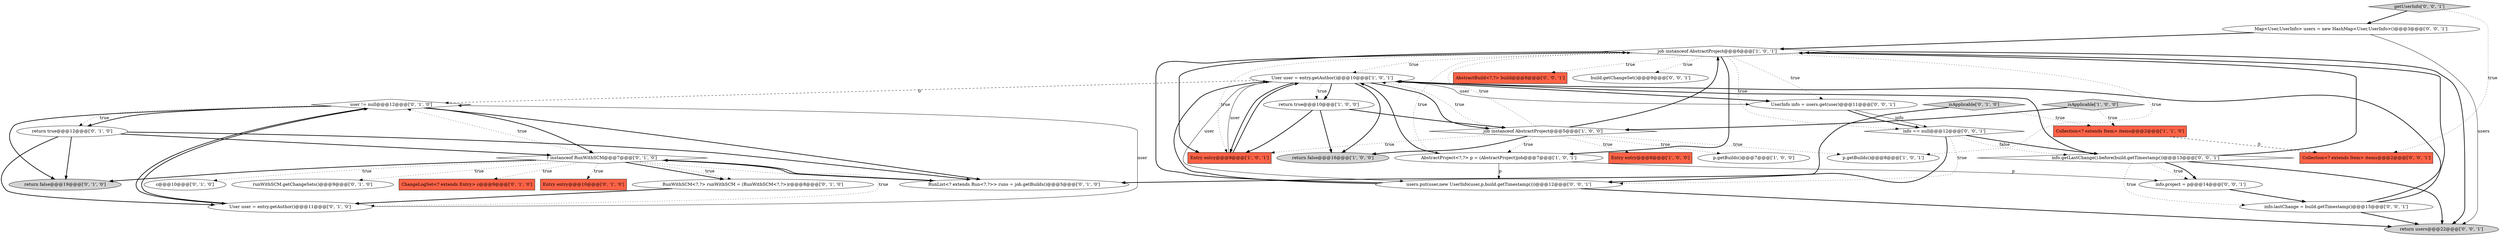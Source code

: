 digraph {
29 [style = filled, label = "return users@@@22@@@['0', '0', '1']", fillcolor = lightgray, shape = ellipse image = "AAA0AAABBB3BBB"];
27 [style = filled, label = "info.project = p@@@14@@@['0', '0', '1']", fillcolor = white, shape = ellipse image = "AAA0AAABBB3BBB"];
17 [style = filled, label = "User user = entry.getAuthor()@@@11@@@['0', '1', '0']", fillcolor = white, shape = ellipse image = "AAA0AAABBB2BBB"];
5 [style = filled, label = "job instanceof AbstractProject@@@6@@@['1', '0', '1']", fillcolor = white, shape = diamond image = "AAA0AAABBB1BBB"];
12 [style = filled, label = "return true@@@12@@@['0', '1', '0']", fillcolor = white, shape = ellipse image = "AAA0AAABBB2BBB"];
18 [style = filled, label = "runWithSCM.getChangeSets()@@@9@@@['0', '1', '0']", fillcolor = white, shape = ellipse image = "AAA0AAABBB2BBB"];
2 [style = filled, label = "return true@@@10@@@['1', '0', '0']", fillcolor = white, shape = ellipse image = "AAA0AAABBB1BBB"];
8 [style = filled, label = "User user = entry.getAuthor()@@@10@@@['1', '0', '1']", fillcolor = white, shape = ellipse image = "AAA0AAABBB1BBB"];
23 [style = filled, label = "ChangeLogSet<? extends Entry> c@@@9@@@['0', '1', '0']", fillcolor = tomato, shape = box image = "AAA1AAABBB2BBB"];
10 [style = filled, label = "Collection<? extends Item> items@@@2@@@['1', '1', '0']", fillcolor = tomato, shape = box image = "AAA0AAABBB1BBB"];
1 [style = filled, label = "isApplicable['1', '0', '0']", fillcolor = lightgray, shape = diamond image = "AAA0AAABBB1BBB"];
28 [style = filled, label = "AbstractBuild<?,?> build@@@8@@@['0', '0', '1']", fillcolor = tomato, shape = box image = "AAA0AAABBB3BBB"];
34 [style = filled, label = "info.getLastChange().before(build.getTimestamp())@@@13@@@['0', '0', '1']", fillcolor = white, shape = diamond image = "AAA0AAABBB3BBB"];
6 [style = filled, label = "p.getBuilds()@@@7@@@['1', '0', '0']", fillcolor = white, shape = ellipse image = "AAA0AAABBB1BBB"];
31 [style = filled, label = "Collection<? extends Item> items@@@2@@@['0', '0', '1']", fillcolor = tomato, shape = box image = "AAA0AAABBB3BBB"];
32 [style = filled, label = "info == null@@@12@@@['0', '0', '1']", fillcolor = white, shape = diamond image = "AAA0AAABBB3BBB"];
14 [style = filled, label = "isApplicable['0', '1', '0']", fillcolor = lightgray, shape = diamond image = "AAA0AAABBB2BBB"];
3 [style = filled, label = "job instanceof AbstractProject@@@5@@@['1', '0', '0']", fillcolor = white, shape = diamond image = "AAA0AAABBB1BBB"];
26 [style = filled, label = "info.lastChange = build.getTimestamp()@@@15@@@['0', '0', '1']", fillcolor = white, shape = ellipse image = "AAA0AAABBB3BBB"];
11 [style = filled, label = "return false@@@16@@@['1', '0', '0']", fillcolor = lightgray, shape = ellipse image = "AAA0AAABBB1BBB"];
35 [style = filled, label = "build.getChangeSet()@@@9@@@['0', '0', '1']", fillcolor = white, shape = ellipse image = "AAA0AAABBB3BBB"];
25 [style = filled, label = "getUserInfo['0', '0', '1']", fillcolor = lightgray, shape = diamond image = "AAA0AAABBB3BBB"];
33 [style = filled, label = "UserInfo info = users.get(user)@@@11@@@['0', '0', '1']", fillcolor = white, shape = ellipse image = "AAA0AAABBB3BBB"];
16 [style = filled, label = "return false@@@19@@@['0', '1', '0']", fillcolor = lightgray, shape = ellipse image = "AAA0AAABBB2BBB"];
22 [style = filled, label = "RunWithSCM<?,?> runWithSCM = (RunWithSCM<?,?>)r@@@8@@@['0', '1', '0']", fillcolor = white, shape = ellipse image = "AAA0AAABBB2BBB"];
19 [style = filled, label = "Entry entry@@@10@@@['0', '1', '0']", fillcolor = tomato, shape = box image = "AAA0AAABBB2BBB"];
4 [style = filled, label = "Entry entry@@@9@@@['1', '0', '1']", fillcolor = tomato, shape = box image = "AAA0AAABBB1BBB"];
21 [style = filled, label = "r instanceof RunWithSCM@@@7@@@['0', '1', '0']", fillcolor = white, shape = diamond image = "AAA0AAABBB2BBB"];
30 [style = filled, label = "users.put(user,new UserInfo(user,p,build.getTimestamp()))@@@12@@@['0', '0', '1']", fillcolor = white, shape = ellipse image = "AAA0AAABBB3BBB"];
13 [style = filled, label = "user != null@@@12@@@['0', '1', '0']", fillcolor = white, shape = diamond image = "AAA1AAABBB2BBB"];
7 [style = filled, label = "p.getBuilds()@@@8@@@['1', '0', '1']", fillcolor = white, shape = ellipse image = "AAA0AAABBB1BBB"];
9 [style = filled, label = "AbstractProject<?,?> p = (AbstractProject)job@@@7@@@['1', '0', '1']", fillcolor = white, shape = ellipse image = "AAA0AAABBB1BBB"];
24 [style = filled, label = "Map<User,UserInfo> users = new HashMap<User,UserInfo>()@@@3@@@['0', '0', '1']", fillcolor = white, shape = ellipse image = "AAA0AAABBB3BBB"];
20 [style = filled, label = "c@@@10@@@['0', '1', '0']", fillcolor = white, shape = ellipse image = "AAA1AAABBB2BBB"];
0 [style = filled, label = "Entry entry@@@8@@@['1', '0', '0']", fillcolor = tomato, shape = box image = "AAA0AAABBB1BBB"];
15 [style = filled, label = "RunList<? extends Run<?,?>> runs = job.getBuilds()@@@5@@@['0', '1', '0']", fillcolor = white, shape = ellipse image = "AAA0AAABBB2BBB"];
5->8 [style = dotted, label="true"];
8->30 [style = solid, label="user"];
2->4 [style = bold, label=""];
21->22 [style = bold, label=""];
8->13 [style = dashed, label="0"];
21->22 [style = dotted, label="true"];
5->4 [style = dotted, label="true"];
32->30 [style = dotted, label="true"];
4->8 [style = bold, label=""];
33->32 [style = bold, label=""];
12->16 [style = bold, label=""];
13->12 [style = bold, label=""];
17->13 [style = bold, label=""];
33->32 [style = solid, label="info"];
3->6 [style = dotted, label="true"];
5->29 [style = bold, label=""];
34->29 [style = bold, label=""];
24->5 [style = bold, label=""];
13->12 [style = dotted, label="true"];
5->32 [style = dotted, label="true"];
34->26 [style = dotted, label="true"];
9->30 [style = solid, label="p"];
21->18 [style = dotted, label="true"];
5->9 [style = dotted, label="true"];
4->8 [style = solid, label="user"];
24->29 [style = solid, label="users"];
15->21 [style = bold, label=""];
21->17 [style = dotted, label="true"];
22->17 [style = bold, label=""];
21->20 [style = dotted, label="true"];
8->3 [style = bold, label=""];
2->3 [style = bold, label=""];
17->13 [style = solid, label="user"];
8->2 [style = bold, label=""];
10->31 [style = dashed, label="0"];
27->26 [style = bold, label=""];
5->33 [style = dotted, label="true"];
32->34 [style = bold, label=""];
3->7 [style = dotted, label="true"];
3->9 [style = dotted, label="true"];
5->28 [style = dotted, label="true"];
13->15 [style = bold, label=""];
26->8 [style = bold, label=""];
21->15 [style = bold, label=""];
13->17 [style = bold, label=""];
9->27 [style = solid, label="p"];
21->16 [style = bold, label=""];
21->23 [style = dotted, label="true"];
8->2 [style = dotted, label="true"];
25->31 [style = dotted, label="true"];
8->33 [style = solid, label="user"];
5->4 [style = bold, label=""];
12->17 [style = bold, label=""];
3->4 [style = dotted, label="true"];
13->16 [style = bold, label=""];
5->35 [style = dotted, label="true"];
14->15 [style = bold, label=""];
26->29 [style = bold, label=""];
1->10 [style = dotted, label="true"];
3->11 [style = bold, label=""];
8->4 [style = bold, label=""];
32->34 [style = dotted, label="false"];
2->11 [style = bold, label=""];
34->5 [style = bold, label=""];
12->15 [style = bold, label=""];
25->24 [style = bold, label=""];
12->21 [style = bold, label=""];
3->8 [style = dotted, label="true"];
5->7 [style = dotted, label="true"];
5->9 [style = bold, label=""];
34->27 [style = dotted, label="true"];
3->5 [style = bold, label=""];
3->0 [style = dotted, label="true"];
8->11 [style = bold, label=""];
1->3 [style = bold, label=""];
26->5 [style = bold, label=""];
30->5 [style = bold, label=""];
21->19 [style = dotted, label="true"];
14->10 [style = dotted, label="true"];
32->30 [style = bold, label=""];
34->8 [style = bold, label=""];
9->8 [style = bold, label=""];
30->8 [style = bold, label=""];
8->33 [style = bold, label=""];
3->5 [style = dotted, label="true"];
30->29 [style = bold, label=""];
21->13 [style = dotted, label="true"];
13->21 [style = bold, label=""];
34->27 [style = bold, label=""];
}

